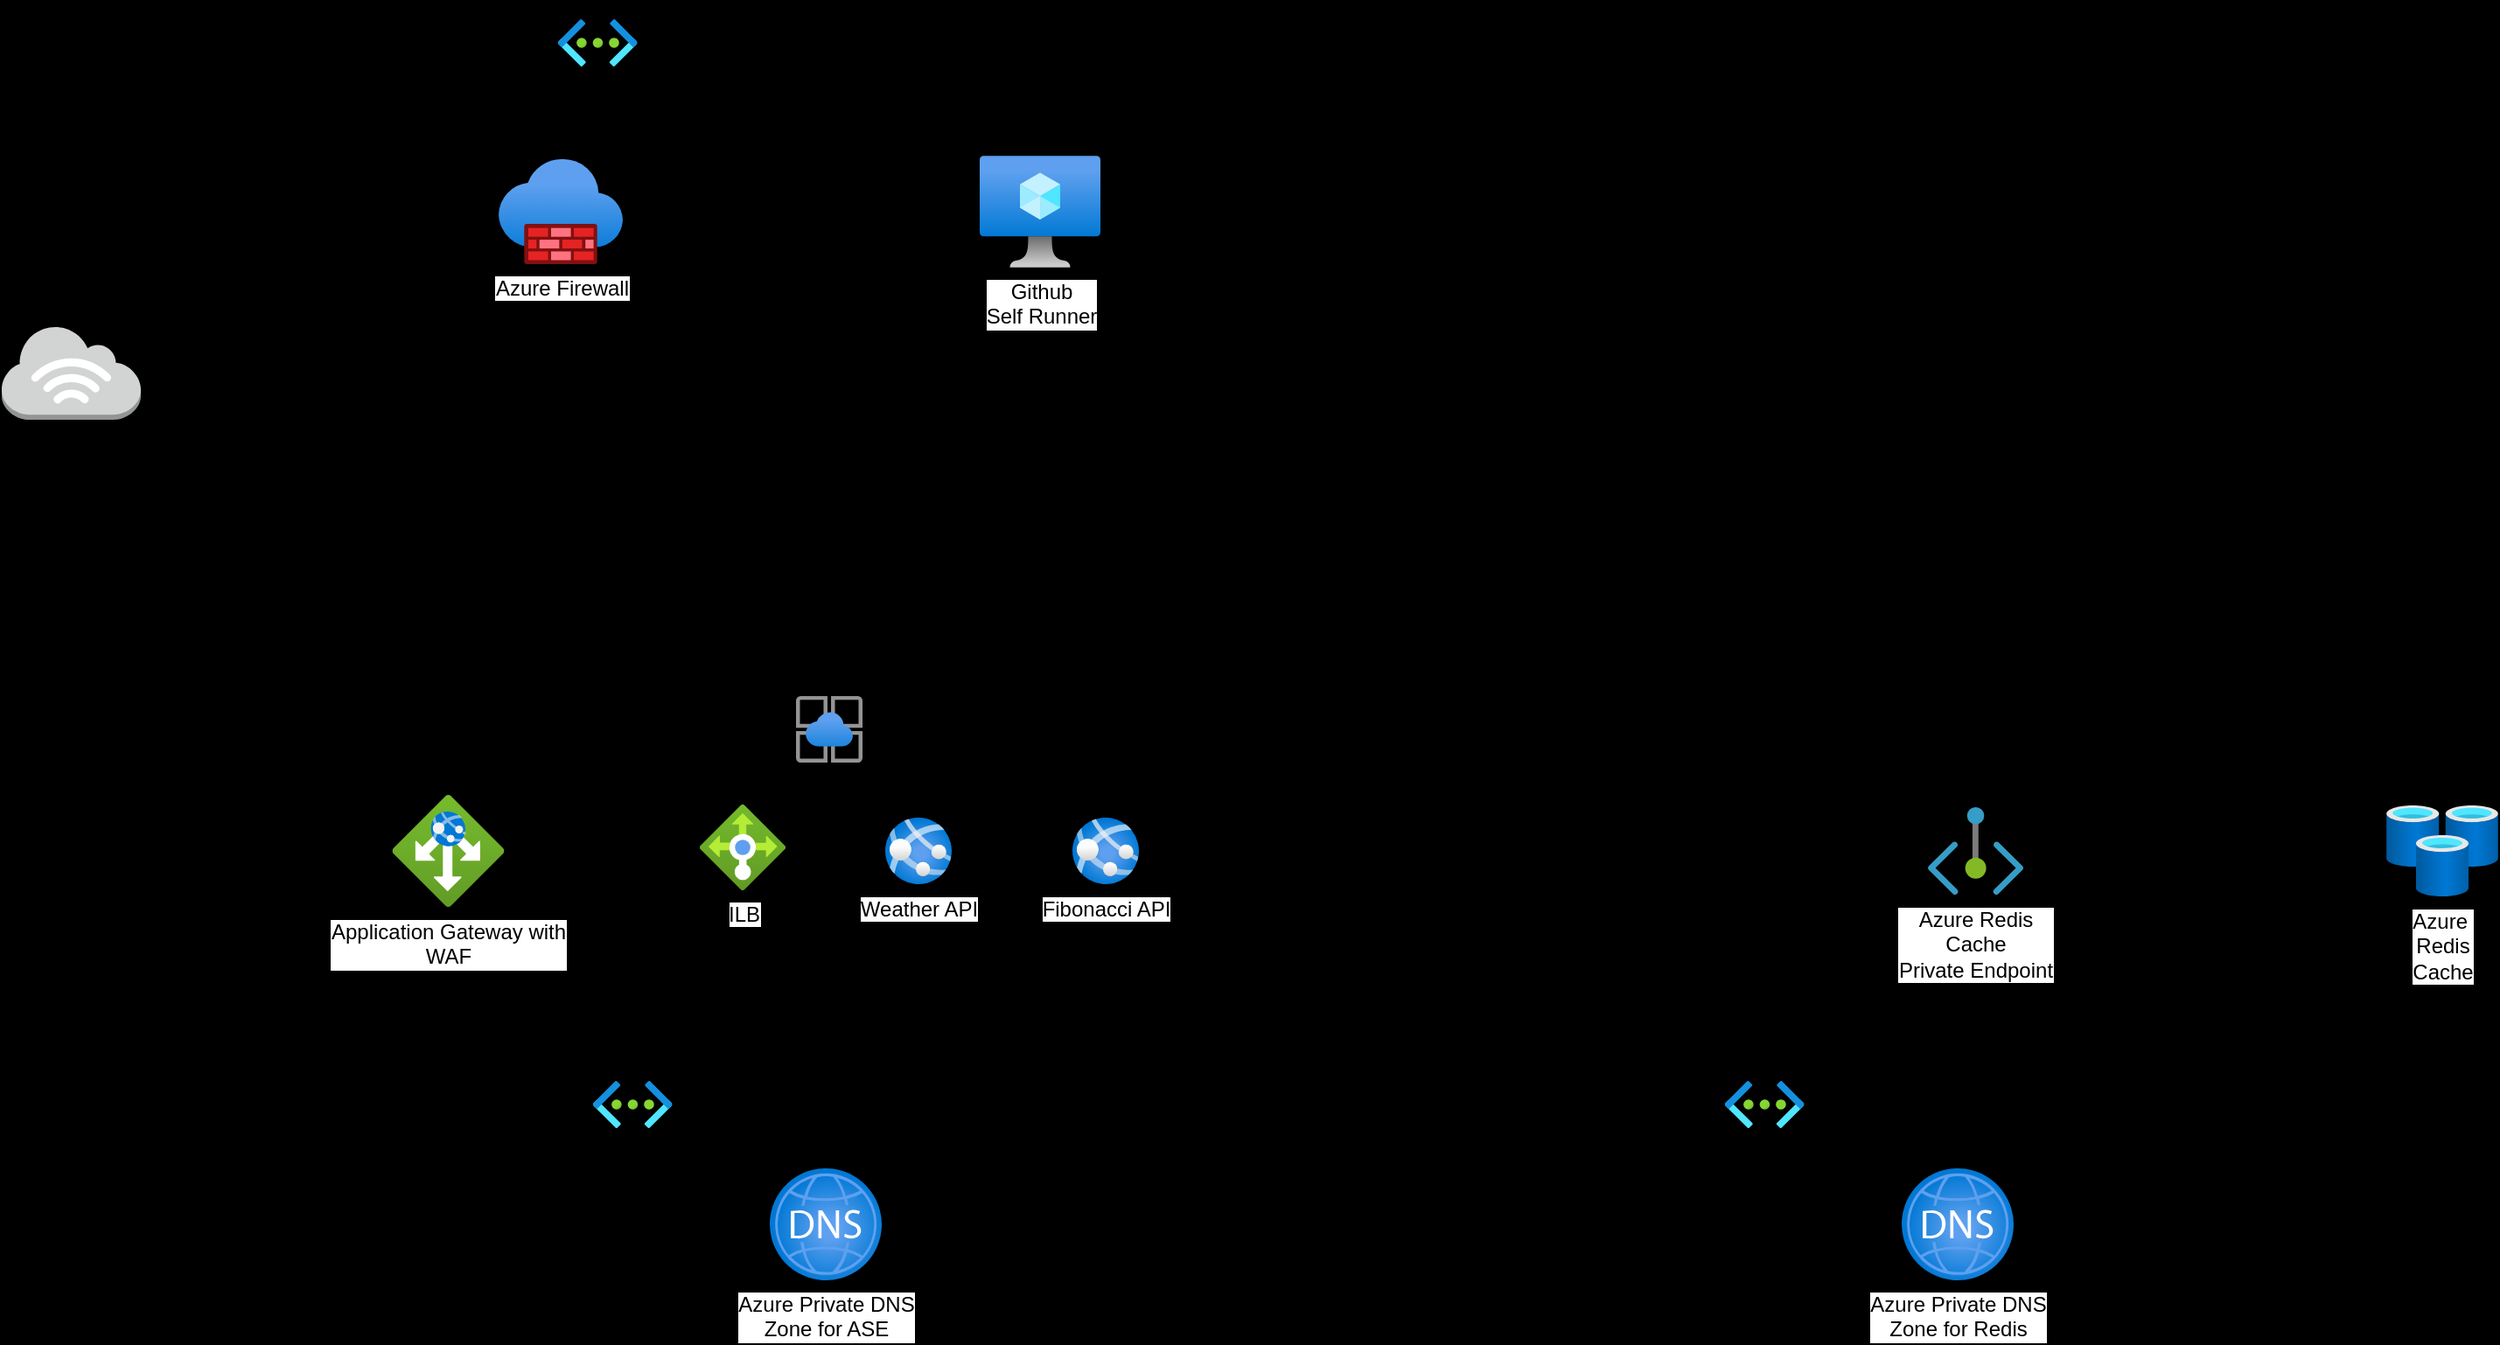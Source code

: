 <mxfile>
    <diagram id="5NqFW7M_PTOesCqyDeyE" name="Page-1">
        <mxGraphModel dx="1858" dy="869" grid="0" gridSize="10" guides="1" tooltips="1" connect="1" arrows="1" fold="1" page="0" pageScale="1" pageWidth="850" pageHeight="1100" background="#000000" math="0" shadow="0">
            <root>
                <mxCell id="0"/>
                <mxCell id="1" parent="0"/>
                <mxCell id="9" value="" style="rounded=1;whiteSpace=wrap;html=1;fillColor=none;" parent="1" vertex="1">
                    <mxGeometry x="120" y="374" width="578" height="306" as="geometry"/>
                </mxCell>
                <mxCell id="38" style="edgeStyle=none;html=1;fontSize=17;" parent="1" source="5" target="24" edge="1">
                    <mxGeometry relative="1" as="geometry"/>
                </mxCell>
                <mxCell id="5" value="Application Gateway with&lt;br&gt;WAF" style="aspect=fixed;html=1;points=[];align=center;image;fontSize=12;image=img/lib/azure2/networking/Application_Gateways.svg;" parent="1" vertex="1">
                    <mxGeometry x="161.23" y="477.5" width="64" height="64" as="geometry"/>
                </mxCell>
                <mxCell id="62" style="edgeStyle=none;html=1;exitX=1;exitY=0.5;exitDx=0;exitDy=0;entryX=0.5;entryY=0;entryDx=0;entryDy=0;" edge="1" parent="1">
                    <mxGeometry relative="1" as="geometry">
                        <mxPoint x="628" y="157" as="sourcePoint"/>
                        <mxPoint x="1063" y="377" as="targetPoint"/>
                        <Array as="points">
                            <mxPoint x="1063" y="157"/>
                        </Array>
                    </mxGeometry>
                </mxCell>
                <mxCell id="15" value="" style="rounded=1;whiteSpace=wrap;html=1;fillColor=none;" parent="1" vertex="1">
                    <mxGeometry x="184" y="24" width="440" height="260" as="geometry"/>
                </mxCell>
                <mxCell id="6" value="Azure Firewall" style="aspect=fixed;html=1;points=[];align=center;image;fontSize=12;image=img/lib/azure2/networking/Firewalls.svg;" parent="1" vertex="1">
                    <mxGeometry x="222" y="114" width="71" height="60" as="geometry"/>
                </mxCell>
                <mxCell id="17" value="Azure Private DNS&lt;br&gt;Zone for ASE" style="aspect=fixed;html=1;points=[];align=center;image;fontSize=12;image=img/lib/azure2/networking/DNS_Zones.svg;fillColor=#E8E8E8;" parent="1" vertex="1">
                    <mxGeometry x="377" y="691" width="64" height="64" as="geometry"/>
                </mxCell>
                <mxCell id="29" value="" style="group" parent="1" vertex="1" connectable="0">
                    <mxGeometry x="337" y="405" width="319" height="209" as="geometry"/>
                </mxCell>
                <mxCell id="2" value="" style="aspect=fixed;html=1;points=[];align=center;image;fontSize=12;image=img/lib/azure2/app_services/App_Service_Environments.svg;" parent="29" vertex="1">
                    <mxGeometry x="55" y="16" width="38" height="38" as="geometry"/>
                </mxCell>
                <mxCell id="25" value="" style="rounded=1;whiteSpace=wrap;html=1;fillColor=none;" parent="29" vertex="1">
                    <mxGeometry x="23" width="296" height="209" as="geometry"/>
                </mxCell>
                <mxCell id="24" value="ILB" style="aspect=fixed;html=1;points=[];align=center;image;fontSize=12;image=img/lib/azure2/networking/Load_Balancers.svg;" parent="29" vertex="1">
                    <mxGeometry y="78" width="49" height="49" as="geometry"/>
                </mxCell>
                <mxCell id="26" value="Weather API" style="aspect=fixed;html=1;points=[];align=center;image;fontSize=12;image=img/lib/azure2/app_services/App_Services.svg;" parent="29" vertex="1">
                    <mxGeometry x="106" y="85.5" width="38" height="38" as="geometry"/>
                </mxCell>
                <mxCell id="27" value="Fibonacci API" style="aspect=fixed;html=1;points=[];align=center;image;fontSize=12;image=img/lib/azure2/app_services/App_Services.svg;" parent="29" vertex="1">
                    <mxGeometry x="213" y="85.5" width="38" height="38" as="geometry"/>
                </mxCell>
                <mxCell id="28" value="App Service &lt;br style=&quot;font-size: 17px&quot;&gt;Environment" style="text;html=1;resizable=0;autosize=1;align=center;verticalAlign=middle;points=[];fillColor=none;strokeColor=none;rounded=0;fontSize=17;" parent="29" vertex="1">
                    <mxGeometry x="120" y="13" width="105" height="44" as="geometry"/>
                </mxCell>
                <mxCell id="31" value="" style="group" parent="1" vertex="1" connectable="0">
                    <mxGeometry x="276" y="641" width="277.5" height="27" as="geometry"/>
                </mxCell>
                <mxCell id="8" value="" style="aspect=fixed;html=1;points=[];align=center;image;fontSize=12;image=img/lib/azure2/networking/Virtual_Networks.svg;" parent="31" vertex="1">
                    <mxGeometry width="45.23" height="27" as="geometry"/>
                </mxCell>
                <mxCell id="30" value="Azure Virtual Network Spoke" style="text;html=1;resizable=0;autosize=1;align=center;verticalAlign=middle;points=[];fillColor=none;strokeColor=none;rounded=0;fontSize=17;" parent="31" vertex="1">
                    <mxGeometry x="50.5" y="3" width="227" height="24" as="geometry"/>
                </mxCell>
                <mxCell id="32" value="" style="group" parent="1" vertex="1" connectable="0">
                    <mxGeometry x="256" y="34" width="277.5" height="27" as="geometry"/>
                </mxCell>
                <mxCell id="33" value="" style="aspect=fixed;html=1;points=[];align=center;image;fontSize=12;image=img/lib/azure2/networking/Virtual_Networks.svg;" parent="32" vertex="1">
                    <mxGeometry width="45.23" height="27" as="geometry"/>
                </mxCell>
                <mxCell id="34" value="Azure Virtual Network Hub" style="text;html=1;resizable=0;autosize=1;align=center;verticalAlign=middle;points=[];fillColor=none;strokeColor=none;rounded=0;fontSize=17;" parent="32" vertex="1">
                    <mxGeometry x="59.5" y="3" width="210" height="24" as="geometry"/>
                </mxCell>
                <mxCell id="35" value="Github&lt;br&gt;Self Runner" style="aspect=fixed;html=1;points=[];align=center;image;fontSize=12;image=img/lib/azure2/compute/Virtual_Machine.svg;fillColor=#B3B3B3;" parent="1" vertex="1">
                    <mxGeometry x="497" y="112" width="69" height="64" as="geometry"/>
                </mxCell>
                <mxCell id="37" style="edgeStyle=none;html=1;fontSize=17;" parent="1" target="5" edge="1">
                    <mxGeometry relative="1" as="geometry">
                        <mxPoint x="-22" y="291" as="sourcePoint"/>
                        <Array as="points">
                            <mxPoint x="-22" y="510"/>
                        </Array>
                    </mxGeometry>
                </mxCell>
                <mxCell id="36" value="Internet" style="outlineConnect=0;dashed=0;verticalLabelPosition=bottom;verticalAlign=top;align=center;html=1;shape=mxgraph.aws3.internet_3;fillColor=#D2D3D3;gradientColor=none;fontSize=17;" parent="1" vertex="1">
                    <mxGeometry x="-62" y="209" width="79.5" height="54" as="geometry"/>
                </mxCell>
                <mxCell id="39" style="edgeStyle=none;html=1;fontSize=17;exitX=0.5;exitY=0;exitDx=0;exitDy=0;" parent="1" source="25" edge="1">
                    <mxGeometry relative="1" as="geometry">
                        <mxPoint x="264" y="204" as="targetPoint"/>
                        <Array as="points">
                            <mxPoint x="508" y="324"/>
                            <mxPoint x="264" y="324"/>
                        </Array>
                    </mxGeometry>
                </mxCell>
                <mxCell id="46" value="" style="rounded=1;whiteSpace=wrap;html=1;fillColor=none;" vertex="1" parent="1">
                    <mxGeometry x="858" y="374" width="402" height="306" as="geometry"/>
                </mxCell>
                <mxCell id="54" value="" style="group" vertex="1" connectable="0" parent="1">
                    <mxGeometry x="923" y="641" width="300.5" height="27" as="geometry"/>
                </mxCell>
                <mxCell id="55" value="" style="aspect=fixed;html=1;points=[];align=center;image;fontSize=12;image=img/lib/azure2/networking/Virtual_Networks.svg;" vertex="1" parent="54">
                    <mxGeometry width="45.23" height="27" as="geometry"/>
                </mxCell>
                <mxCell id="56" value="&amp;nbsp; &amp;nbsp; Azure Virtual Network Spoke DB" style="text;html=1;resizable=0;autosize=1;align=center;verticalAlign=middle;points=[];fillColor=none;strokeColor=none;rounded=0;fontSize=17;" vertex="1" parent="54">
                    <mxGeometry x="27.5" y="3" width="273" height="24" as="geometry"/>
                </mxCell>
                <mxCell id="49" value="" style="rounded=1;whiteSpace=wrap;html=1;fillColor=none;" vertex="1" parent="1">
                    <mxGeometry x="977" y="443" width="177" height="147" as="geometry"/>
                </mxCell>
                <mxCell id="57" value="Azure Private DNS&lt;br&gt;Zone for Redis" style="aspect=fixed;html=1;points=[];align=center;image;fontSize=12;image=img/lib/azure2/networking/DNS_Zones.svg;fillColor=#E8E8E8;" vertex="1" parent="1">
                    <mxGeometry x="1024" y="691" width="64" height="64" as="geometry"/>
                </mxCell>
                <mxCell id="58" value="Azure&amp;nbsp;&lt;br&gt;Redis&lt;br&gt;Cache" style="aspect=fixed;html=1;points=[];align=center;image;fontSize=12;image=img/lib/azure2/databases/Cache_Redis.svg;" vertex="1" parent="1">
                    <mxGeometry x="1301" y="483.5" width="64" height="52" as="geometry"/>
                </mxCell>
                <mxCell id="59" value="Azure Redis&lt;br&gt;Cache&lt;br&gt;Private Endpoint" style="aspect=fixed;html=1;points=[];align=center;image;fontSize=12;image=img/lib/azure2/networking/Private_Endpoint.svg;" vertex="1" parent="1">
                    <mxGeometry x="1039" y="484.5" width="54.55" height="50" as="geometry"/>
                </mxCell>
            </root>
        </mxGraphModel>
    </diagram>
</mxfile>